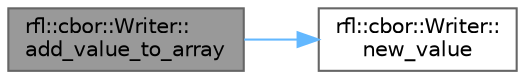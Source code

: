 digraph "rfl::cbor::Writer::add_value_to_array"
{
 // LATEX_PDF_SIZE
  bgcolor="transparent";
  edge [fontname=Helvetica,fontsize=10,labelfontname=Helvetica,labelfontsize=10];
  node [fontname=Helvetica,fontsize=10,shape=box,height=0.2,width=0.4];
  rankdir="LR";
  Node1 [id="Node000001",label="rfl::cbor::Writer::\ladd_value_to_array",height=0.2,width=0.4,color="gray40", fillcolor="grey60", style="filled", fontcolor="black",tooltip=" "];
  Node1 -> Node2 [id="edge1_Node000001_Node000002",color="steelblue1",style="solid",tooltip=" "];
  Node2 [id="Node000002",label="rfl::cbor::Writer::\lnew_value",height=0.2,width=0.4,color="grey40", fillcolor="white", style="filled",URL="$classrfl_1_1cbor_1_1_writer.html#ae8842e9b08f255a162be91131ac9996b",tooltip=" "];
}
